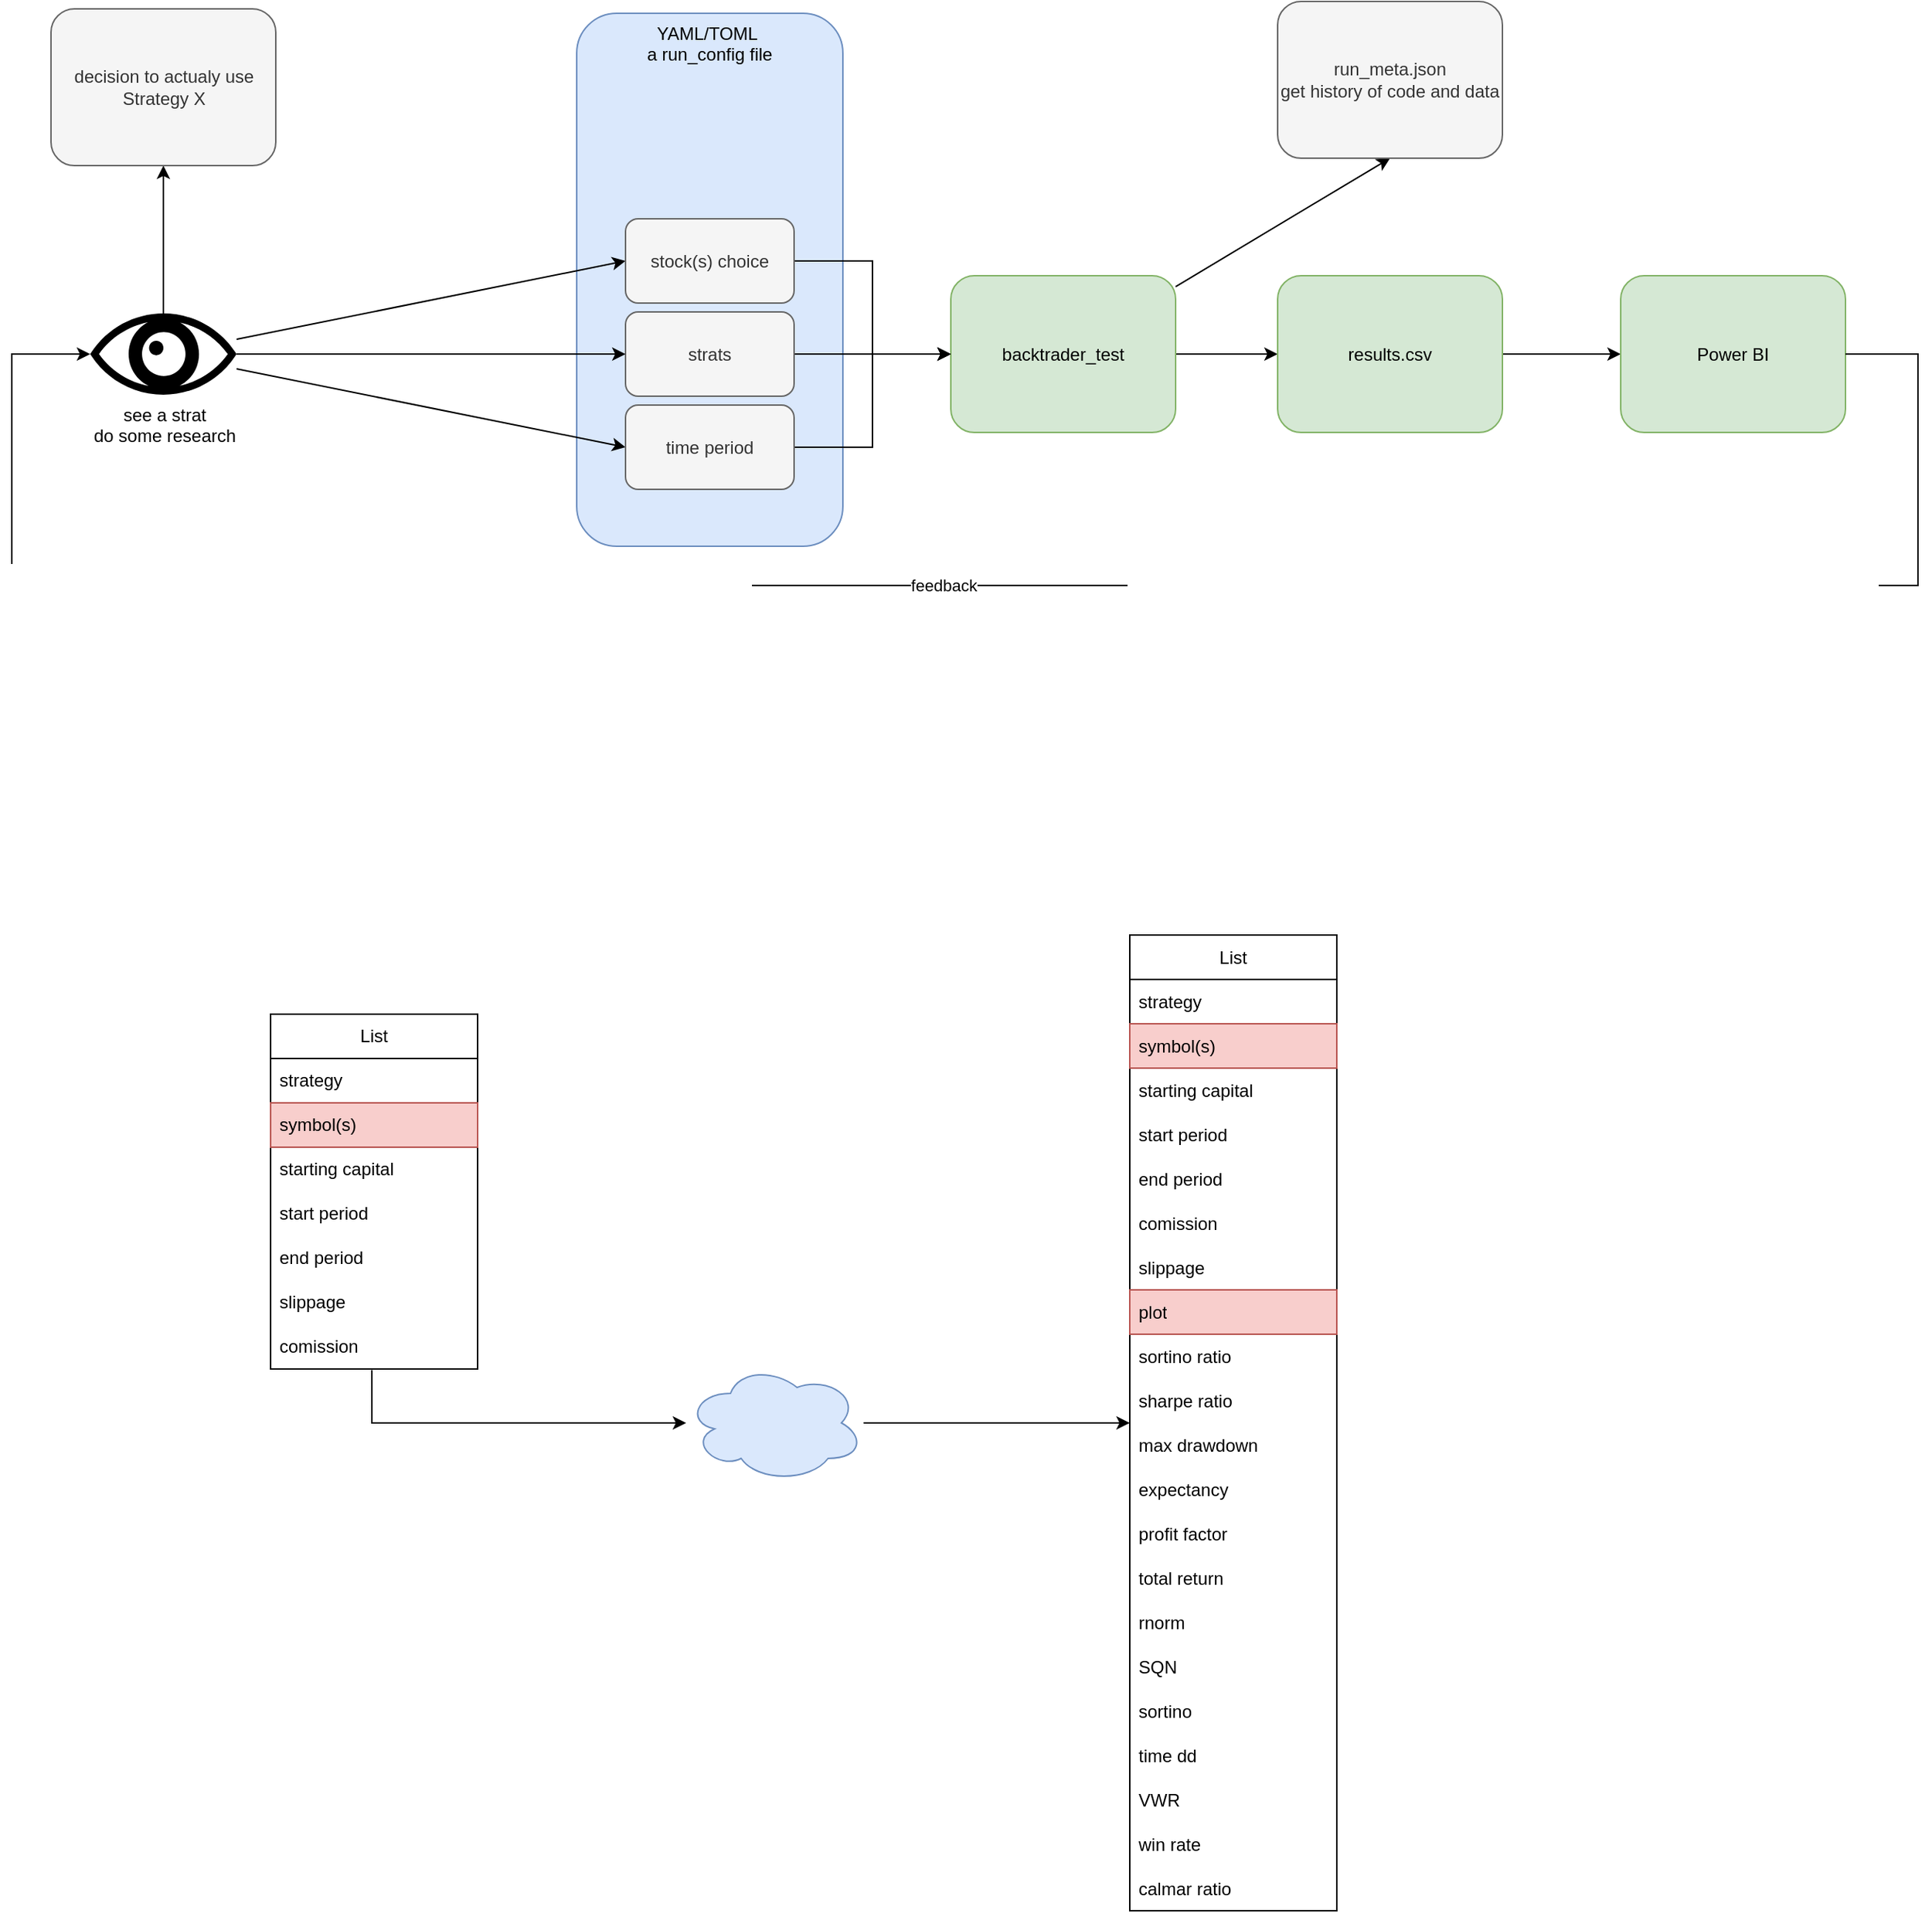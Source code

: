 <mxfile pages="4">
    <diagram name="Page-1" id="PpLuvKgXR1cycfUdP8N_">
        <mxGraphModel dx="1448" dy="469" grid="0" gridSize="10" guides="1" tooltips="1" connect="1" arrows="1" fold="1" page="0" pageScale="1" pageWidth="850" pageHeight="1100" math="0" shadow="0">
            <root>
                <mxCell id="0"/>
                <mxCell id="1" parent="0"/>
                <mxCell id="OttVHMf_RPyd4eU70FB--28" value="YAML/TOML&amp;nbsp;&lt;div&gt;a run_config file&lt;/div&gt;" style="rounded=1;whiteSpace=wrap;html=1;fillColor=#dae8fc;strokeColor=#6c8ebf;verticalAlign=top;" parent="1" vertex="1">
                    <mxGeometry x="161" y="22" width="180" height="360.5" as="geometry"/>
                </mxCell>
                <mxCell id="OttVHMf_RPyd4eU70FB--8" value="" style="edgeStyle=orthogonalEdgeStyle;rounded=0;orthogonalLoop=1;jettySize=auto;html=1;" parent="1" source="OttVHMf_RPyd4eU70FB--1" target="OttVHMf_RPyd4eU70FB--7" edge="1">
                    <mxGeometry relative="1" as="geometry"/>
                </mxCell>
                <mxCell id="OttVHMf_RPyd4eU70FB--1" value="backtrader_test" style="rounded=1;whiteSpace=wrap;html=1;fillColor=#d5e8d4;strokeColor=#82b366;" parent="1" vertex="1">
                    <mxGeometry x="414" y="199.5" width="152" height="106" as="geometry"/>
                </mxCell>
                <mxCell id="OttVHMf_RPyd4eU70FB--6" style="edgeStyle=orthogonalEdgeStyle;rounded=0;orthogonalLoop=1;jettySize=auto;html=1;" parent="1" source="OttVHMf_RPyd4eU70FB--3" target="OttVHMf_RPyd4eU70FB--1" edge="1">
                    <mxGeometry relative="1" as="geometry"/>
                </mxCell>
                <mxCell id="OttVHMf_RPyd4eU70FB--3" value="strats" style="rounded=1;whiteSpace=wrap;html=1;fillColor=#f5f5f5;fontColor=#333333;strokeColor=#666666;" parent="1" vertex="1">
                    <mxGeometry x="194" y="224" width="114" height="57" as="geometry"/>
                </mxCell>
                <mxCell id="OttVHMf_RPyd4eU70FB--5" style="rounded=0;orthogonalLoop=1;jettySize=auto;html=1;" parent="1" source="OttVHMf_RPyd4eU70FB--4" target="OttVHMf_RPyd4eU70FB--3" edge="1">
                    <mxGeometry relative="1" as="geometry"/>
                </mxCell>
                <mxCell id="OttVHMf_RPyd4eU70FB--19" style="rounded=0;orthogonalLoop=1;jettySize=auto;html=1;entryX=0;entryY=0.5;entryDx=0;entryDy=0;" parent="1" source="OttVHMf_RPyd4eU70FB--4" target="OttVHMf_RPyd4eU70FB--13" edge="1">
                    <mxGeometry relative="1" as="geometry"/>
                </mxCell>
                <mxCell id="OttVHMf_RPyd4eU70FB--20" style="rounded=0;orthogonalLoop=1;jettySize=auto;html=1;entryX=0;entryY=0.5;entryDx=0;entryDy=0;" parent="1" source="OttVHMf_RPyd4eU70FB--4" target="OttVHMf_RPyd4eU70FB--15" edge="1">
                    <mxGeometry relative="1" as="geometry"/>
                </mxCell>
                <mxCell id="OttVHMf_RPyd4eU70FB--23" style="edgeStyle=orthogonalEdgeStyle;rounded=0;orthogonalLoop=1;jettySize=auto;html=1;" parent="1" source="OttVHMf_RPyd4eU70FB--4" target="OttVHMf_RPyd4eU70FB--24" edge="1">
                    <mxGeometry relative="1" as="geometry">
                        <mxPoint x="-138" y="70" as="targetPoint"/>
                    </mxGeometry>
                </mxCell>
                <mxCell id="OttVHMf_RPyd4eU70FB--4" value="see a strat&lt;div&gt;do some research&lt;/div&gt;" style="shape=mxgraph.signs.healthcare.eye;html=1;pointerEvents=1;fillColor=#000000;strokeColor=none;verticalLabelPosition=bottom;verticalAlign=top;align=center;" parent="1" vertex="1">
                    <mxGeometry x="-168" y="225" width="99" height="55" as="geometry"/>
                </mxCell>
                <mxCell id="OttVHMf_RPyd4eU70FB--12" value="" style="edgeStyle=orthogonalEdgeStyle;rounded=0;orthogonalLoop=1;jettySize=auto;html=1;" parent="1" source="OttVHMf_RPyd4eU70FB--7" target="OttVHMf_RPyd4eU70FB--11" edge="1">
                    <mxGeometry relative="1" as="geometry"/>
                </mxCell>
                <mxCell id="OttVHMf_RPyd4eU70FB--7" value="results.csv" style="rounded=1;whiteSpace=wrap;html=1;fillColor=#d5e8d4;strokeColor=#82b366;" parent="1" vertex="1">
                    <mxGeometry x="635" y="199.5" width="152" height="106" as="geometry"/>
                </mxCell>
                <mxCell id="OttVHMf_RPyd4eU70FB--27" value="" style="rounded=0;orthogonalLoop=1;jettySize=auto;html=1;entryX=0.5;entryY=1;entryDx=0;entryDy=0;" parent="1" source="OttVHMf_RPyd4eU70FB--1" target="OttVHMf_RPyd4eU70FB--26" edge="1">
                    <mxGeometry relative="1" as="geometry"/>
                </mxCell>
                <mxCell id="OttVHMf_RPyd4eU70FB--11" value="Power BI" style="rounded=1;whiteSpace=wrap;html=1;fillColor=#d5e8d4;strokeColor=#82b366;" parent="1" vertex="1">
                    <mxGeometry x="867" y="199.5" width="152" height="106" as="geometry"/>
                </mxCell>
                <mxCell id="OttVHMf_RPyd4eU70FB--14" style="edgeStyle=orthogonalEdgeStyle;rounded=0;orthogonalLoop=1;jettySize=auto;html=1;" parent="1" source="OttVHMf_RPyd4eU70FB--13" target="OttVHMf_RPyd4eU70FB--1" edge="1">
                    <mxGeometry relative="1" as="geometry"/>
                </mxCell>
                <mxCell id="OttVHMf_RPyd4eU70FB--13" value="stock(s) choice" style="rounded=1;whiteSpace=wrap;html=1;fillColor=#f5f5f5;fontColor=#333333;strokeColor=#666666;" parent="1" vertex="1">
                    <mxGeometry x="194" y="161" width="114" height="57" as="geometry"/>
                </mxCell>
                <mxCell id="OttVHMf_RPyd4eU70FB--16" style="edgeStyle=orthogonalEdgeStyle;rounded=0;orthogonalLoop=1;jettySize=auto;html=1;" parent="1" source="OttVHMf_RPyd4eU70FB--15" target="OttVHMf_RPyd4eU70FB--1" edge="1">
                    <mxGeometry relative="1" as="geometry"/>
                </mxCell>
                <mxCell id="OttVHMf_RPyd4eU70FB--15" value="time period" style="rounded=1;whiteSpace=wrap;html=1;fillColor=#f5f5f5;fontColor=#333333;strokeColor=#666666;" parent="1" vertex="1">
                    <mxGeometry x="194" y="287" width="114" height="57" as="geometry"/>
                </mxCell>
                <mxCell id="OttVHMf_RPyd4eU70FB--21" style="edgeStyle=orthogonalEdgeStyle;rounded=0;orthogonalLoop=1;jettySize=auto;html=1;entryX=0;entryY=0.5;entryDx=0;entryDy=0;entryPerimeter=0;" parent="1" source="OttVHMf_RPyd4eU70FB--11" target="OttVHMf_RPyd4eU70FB--4" edge="1">
                    <mxGeometry relative="1" as="geometry">
                        <Array as="points">
                            <mxPoint x="1068" y="252"/>
                            <mxPoint x="1068" y="409"/>
                            <mxPoint x="-221" y="409"/>
                            <mxPoint x="-221" y="252"/>
                        </Array>
                    </mxGeometry>
                </mxCell>
                <mxCell id="OttVHMf_RPyd4eU70FB--22" value="feedback" style="edgeLabel;html=1;align=center;verticalAlign=middle;resizable=0;points=[];" parent="OttVHMf_RPyd4eU70FB--21" vertex="1" connectable="0">
                    <mxGeometry x="0.015" relative="1" as="geometry">
                        <mxPoint as="offset"/>
                    </mxGeometry>
                </mxCell>
                <mxCell id="OttVHMf_RPyd4eU70FB--24" value="decision to actualy use Strategy X" style="rounded=1;whiteSpace=wrap;html=1;fillColor=#f5f5f5;fontColor=#333333;strokeColor=#666666;" parent="1" vertex="1">
                    <mxGeometry x="-194.5" y="19" width="152" height="106" as="geometry"/>
                </mxCell>
                <mxCell id="OttVHMf_RPyd4eU70FB--26" value="run_meta.json&lt;div&gt;get history of code and data&lt;/div&gt;" style="rounded=1;whiteSpace=wrap;html=1;fillColor=#f5f5f5;fontColor=#333333;strokeColor=#666666;" parent="1" vertex="1">
                    <mxGeometry x="635" y="14" width="152" height="106" as="geometry"/>
                </mxCell>
                <mxCell id="MP7NyrBWsppJ3BY2-yc_-33" style="edgeStyle=orthogonalEdgeStyle;rounded=0;orthogonalLoop=1;jettySize=auto;html=1;" parent="1" source="MP7NyrBWsppJ3BY2-yc_-41" target="MP7NyrBWsppJ3BY2-yc_-8" edge="1">
                    <mxGeometry relative="1" as="geometry">
                        <mxPoint x="429" y="976" as="sourcePoint"/>
                    </mxGeometry>
                </mxCell>
                <mxCell id="MP7NyrBWsppJ3BY2-yc_-32" style="edgeStyle=orthogonalEdgeStyle;rounded=0;orthogonalLoop=1;jettySize=auto;html=1;exitX=0.489;exitY=1.027;exitDx=0;exitDy=0;exitPerimeter=0;" parent="1" source="MP7NyrBWsppJ3BY2-yc_-15" target="MP7NyrBWsppJ3BY2-yc_-41" edge="1">
                    <mxGeometry relative="1" as="geometry">
                        <mxPoint x="124" y="975.524" as="targetPoint"/>
                    </mxGeometry>
                </mxCell>
                <mxCell id="MP7NyrBWsppJ3BY2-yc_-4" value="List" style="swimlane;fontStyle=0;childLayout=stackLayout;horizontal=1;startSize=30;horizontalStack=0;resizeParent=1;resizeParentMax=0;resizeLast=0;collapsible=1;marginBottom=0;whiteSpace=wrap;html=1;" parent="1" vertex="1">
                    <mxGeometry x="-46" y="699" width="140" height="240" as="geometry">
                        <mxRectangle x="-46" y="699" width="54" height="30" as="alternateBounds"/>
                    </mxGeometry>
                </mxCell>
                <mxCell id="MP7NyrBWsppJ3BY2-yc_-5" value="strategy" style="text;strokeColor=none;fillColor=none;align=left;verticalAlign=middle;spacingLeft=4;spacingRight=4;overflow=hidden;points=[[0,0.5],[1,0.5]];portConstraint=eastwest;rotatable=0;whiteSpace=wrap;html=1;" parent="MP7NyrBWsppJ3BY2-yc_-4" vertex="1">
                    <mxGeometry y="30" width="140" height="30" as="geometry"/>
                </mxCell>
                <mxCell id="58ptV76HH5DCuxlVRL2f-1" value="symbol(s)" style="text;strokeColor=#b85450;fillColor=#f8cecc;align=left;verticalAlign=middle;spacingLeft=4;spacingRight=4;overflow=hidden;points=[[0,0.5],[1,0.5]];portConstraint=eastwest;rotatable=0;whiteSpace=wrap;html=1;" parent="MP7NyrBWsppJ3BY2-yc_-4" vertex="1">
                    <mxGeometry y="60" width="140" height="30" as="geometry"/>
                </mxCell>
                <mxCell id="MP7NyrBWsppJ3BY2-yc_-13" value="starting capital" style="text;strokeColor=none;fillColor=none;align=left;verticalAlign=middle;spacingLeft=4;spacingRight=4;overflow=hidden;points=[[0,0.5],[1,0.5]];portConstraint=eastwest;rotatable=0;whiteSpace=wrap;html=1;" parent="MP7NyrBWsppJ3BY2-yc_-4" vertex="1">
                    <mxGeometry y="90" width="140" height="30" as="geometry"/>
                </mxCell>
                <mxCell id="MP7NyrBWsppJ3BY2-yc_-7" value="start period" style="text;strokeColor=none;fillColor=none;align=left;verticalAlign=middle;spacingLeft=4;spacingRight=4;overflow=hidden;points=[[0,0.5],[1,0.5]];portConstraint=eastwest;rotatable=0;whiteSpace=wrap;html=1;" parent="MP7NyrBWsppJ3BY2-yc_-4" vertex="1">
                    <mxGeometry y="120" width="140" height="30" as="geometry"/>
                </mxCell>
                <mxCell id="MP7NyrBWsppJ3BY2-yc_-12" value="end period" style="text;strokeColor=none;fillColor=none;align=left;verticalAlign=middle;spacingLeft=4;spacingRight=4;overflow=hidden;points=[[0,0.5],[1,0.5]];portConstraint=eastwest;rotatable=0;whiteSpace=wrap;html=1;" parent="MP7NyrBWsppJ3BY2-yc_-4" vertex="1">
                    <mxGeometry y="150" width="140" height="30" as="geometry"/>
                </mxCell>
                <mxCell id="MP7NyrBWsppJ3BY2-yc_-16" value="slippage" style="text;strokeColor=none;fillColor=none;align=left;verticalAlign=middle;spacingLeft=4;spacingRight=4;overflow=hidden;points=[[0,0.5],[1,0.5]];portConstraint=eastwest;rotatable=0;whiteSpace=wrap;html=1;" parent="MP7NyrBWsppJ3BY2-yc_-4" vertex="1">
                    <mxGeometry y="180" width="140" height="30" as="geometry"/>
                </mxCell>
                <mxCell id="MP7NyrBWsppJ3BY2-yc_-15" value="comission" style="text;strokeColor=none;fillColor=none;align=left;verticalAlign=middle;spacingLeft=4;spacingRight=4;overflow=hidden;points=[[0,0.5],[1,0.5]];portConstraint=eastwest;rotatable=0;whiteSpace=wrap;html=1;" parent="MP7NyrBWsppJ3BY2-yc_-4" vertex="1">
                    <mxGeometry y="210" width="140" height="30" as="geometry"/>
                </mxCell>
                <mxCell id="MP7NyrBWsppJ3BY2-yc_-8" value="List" style="swimlane;fontStyle=0;childLayout=stackLayout;horizontal=1;startSize=30;horizontalStack=0;resizeParent=1;resizeParentMax=0;resizeLast=0;collapsible=1;marginBottom=0;whiteSpace=wrap;html=1;" parent="1" vertex="1">
                    <mxGeometry x="535" y="645.5" width="140" height="660" as="geometry">
                        <mxRectangle x="535" y="645.5" width="54" height="30" as="alternateBounds"/>
                    </mxGeometry>
                </mxCell>
                <mxCell id="MP7NyrBWsppJ3BY2-yc_-34" value="strategy" style="text;strokeColor=none;fillColor=none;align=left;verticalAlign=middle;spacingLeft=4;spacingRight=4;overflow=hidden;points=[[0,0.5],[1,0.5]];portConstraint=eastwest;rotatable=0;whiteSpace=wrap;html=1;" parent="MP7NyrBWsppJ3BY2-yc_-8" vertex="1">
                    <mxGeometry y="30" width="140" height="30" as="geometry"/>
                </mxCell>
                <mxCell id="MP7NyrBWsppJ3BY2-yc_-35" value="symbol(s)" style="text;strokeColor=#b85450;fillColor=#f8cecc;align=left;verticalAlign=middle;spacingLeft=4;spacingRight=4;overflow=hidden;points=[[0,0.5],[1,0.5]];portConstraint=eastwest;rotatable=0;whiteSpace=wrap;html=1;" parent="MP7NyrBWsppJ3BY2-yc_-8" vertex="1">
                    <mxGeometry y="60" width="140" height="30" as="geometry"/>
                </mxCell>
                <mxCell id="MP7NyrBWsppJ3BY2-yc_-36" value="starting capital" style="text;strokeColor=none;fillColor=none;align=left;verticalAlign=middle;spacingLeft=4;spacingRight=4;overflow=hidden;points=[[0,0.5],[1,0.5]];portConstraint=eastwest;rotatable=0;whiteSpace=wrap;html=1;" parent="MP7NyrBWsppJ3BY2-yc_-8" vertex="1">
                    <mxGeometry y="90" width="140" height="30" as="geometry"/>
                </mxCell>
                <mxCell id="MP7NyrBWsppJ3BY2-yc_-37" value="start period" style="text;strokeColor=none;fillColor=none;align=left;verticalAlign=middle;spacingLeft=4;spacingRight=4;overflow=hidden;points=[[0,0.5],[1,0.5]];portConstraint=eastwest;rotatable=0;whiteSpace=wrap;html=1;" parent="MP7NyrBWsppJ3BY2-yc_-8" vertex="1">
                    <mxGeometry y="120" width="140" height="30" as="geometry"/>
                </mxCell>
                <mxCell id="MP7NyrBWsppJ3BY2-yc_-38" value="end period" style="text;strokeColor=none;fillColor=none;align=left;verticalAlign=middle;spacingLeft=4;spacingRight=4;overflow=hidden;points=[[0,0.5],[1,0.5]];portConstraint=eastwest;rotatable=0;whiteSpace=wrap;html=1;" parent="MP7NyrBWsppJ3BY2-yc_-8" vertex="1">
                    <mxGeometry y="150" width="140" height="30" as="geometry"/>
                </mxCell>
                <mxCell id="MP7NyrBWsppJ3BY2-yc_-40" value="comission" style="text;strokeColor=none;fillColor=none;align=left;verticalAlign=middle;spacingLeft=4;spacingRight=4;overflow=hidden;points=[[0,0.5],[1,0.5]];portConstraint=eastwest;rotatable=0;whiteSpace=wrap;html=1;" parent="MP7NyrBWsppJ3BY2-yc_-8" vertex="1">
                    <mxGeometry y="180" width="140" height="30" as="geometry"/>
                </mxCell>
                <mxCell id="MP7NyrBWsppJ3BY2-yc_-39" value="slippage" style="text;strokeColor=none;fillColor=none;align=left;verticalAlign=middle;spacingLeft=4;spacingRight=4;overflow=hidden;points=[[0,0.5],[1,0.5]];portConstraint=eastwest;rotatable=0;whiteSpace=wrap;html=1;" parent="MP7NyrBWsppJ3BY2-yc_-8" vertex="1">
                    <mxGeometry y="210" width="140" height="30" as="geometry"/>
                </mxCell>
                <mxCell id="MP7NyrBWsppJ3BY2-yc_-9" value="plot" style="text;strokeColor=#b85450;fillColor=#f8cecc;align=left;verticalAlign=middle;spacingLeft=4;spacingRight=4;overflow=hidden;points=[[0,0.5],[1,0.5]];portConstraint=eastwest;rotatable=0;whiteSpace=wrap;html=1;" parent="MP7NyrBWsppJ3BY2-yc_-8" vertex="1">
                    <mxGeometry y="240" width="140" height="30" as="geometry"/>
                </mxCell>
                <mxCell id="MP7NyrBWsppJ3BY2-yc_-20" value="sortino ratio" style="text;strokeColor=none;fillColor=none;align=left;verticalAlign=middle;spacingLeft=4;spacingRight=4;overflow=hidden;points=[[0,0.5],[1,0.5]];portConstraint=eastwest;rotatable=0;whiteSpace=wrap;html=1;" parent="MP7NyrBWsppJ3BY2-yc_-8" vertex="1">
                    <mxGeometry y="270" width="140" height="30" as="geometry"/>
                </mxCell>
                <mxCell id="MP7NyrBWsppJ3BY2-yc_-19" value="sharpe ratio" style="text;strokeColor=none;fillColor=none;align=left;verticalAlign=middle;spacingLeft=4;spacingRight=4;overflow=hidden;points=[[0,0.5],[1,0.5]];portConstraint=eastwest;rotatable=0;whiteSpace=wrap;html=1;" parent="MP7NyrBWsppJ3BY2-yc_-8" vertex="1">
                    <mxGeometry y="300" width="140" height="30" as="geometry"/>
                </mxCell>
                <mxCell id="MP7NyrBWsppJ3BY2-yc_-22" value="max drawdown" style="text;strokeColor=none;fillColor=none;align=left;verticalAlign=middle;spacingLeft=4;spacingRight=4;overflow=hidden;points=[[0,0.5],[1,0.5]];portConstraint=eastwest;rotatable=0;whiteSpace=wrap;html=1;" parent="MP7NyrBWsppJ3BY2-yc_-8" vertex="1">
                    <mxGeometry y="330" width="140" height="30" as="geometry"/>
                </mxCell>
                <mxCell id="MP7NyrBWsppJ3BY2-yc_-29" value="expectancy" style="text;strokeColor=none;fillColor=none;align=left;verticalAlign=middle;spacingLeft=4;spacingRight=4;overflow=hidden;points=[[0,0.5],[1,0.5]];portConstraint=eastwest;rotatable=0;whiteSpace=wrap;html=1;" parent="MP7NyrBWsppJ3BY2-yc_-8" vertex="1">
                    <mxGeometry y="360" width="140" height="30" as="geometry"/>
                </mxCell>
                <mxCell id="MP7NyrBWsppJ3BY2-yc_-21" value="profit factor" style="text;strokeColor=none;fillColor=none;align=left;verticalAlign=middle;spacingLeft=4;spacingRight=4;overflow=hidden;points=[[0,0.5],[1,0.5]];portConstraint=eastwest;rotatable=0;whiteSpace=wrap;html=1;" parent="MP7NyrBWsppJ3BY2-yc_-8" vertex="1">
                    <mxGeometry y="390" width="140" height="30" as="geometry"/>
                </mxCell>
                <mxCell id="MP7NyrBWsppJ3BY2-yc_-25" value="total return" style="text;strokeColor=none;fillColor=none;align=left;verticalAlign=middle;spacingLeft=4;spacingRight=4;overflow=hidden;points=[[0,0.5],[1,0.5]];portConstraint=eastwest;rotatable=0;whiteSpace=wrap;html=1;" parent="MP7NyrBWsppJ3BY2-yc_-8" vertex="1">
                    <mxGeometry y="420" width="140" height="30" as="geometry"/>
                </mxCell>
                <mxCell id="MP7NyrBWsppJ3BY2-yc_-28" value="rnorm" style="text;strokeColor=none;fillColor=none;align=left;verticalAlign=middle;spacingLeft=4;spacingRight=4;overflow=hidden;points=[[0,0.5],[1,0.5]];portConstraint=eastwest;rotatable=0;whiteSpace=wrap;html=1;" parent="MP7NyrBWsppJ3BY2-yc_-8" vertex="1">
                    <mxGeometry y="450" width="140" height="30" as="geometry"/>
                </mxCell>
                <mxCell id="MP7NyrBWsppJ3BY2-yc_-27" value="SQN" style="text;strokeColor=none;fillColor=none;align=left;verticalAlign=middle;spacingLeft=4;spacingRight=4;overflow=hidden;points=[[0,0.5],[1,0.5]];portConstraint=eastwest;rotatable=0;whiteSpace=wrap;html=1;" parent="MP7NyrBWsppJ3BY2-yc_-8" vertex="1">
                    <mxGeometry y="480" width="140" height="30" as="geometry"/>
                </mxCell>
                <mxCell id="MP7NyrBWsppJ3BY2-yc_-24" value="sortino" style="text;strokeColor=none;fillColor=none;align=left;verticalAlign=middle;spacingLeft=4;spacingRight=4;overflow=hidden;points=[[0,0.5],[1,0.5]];portConstraint=eastwest;rotatable=0;whiteSpace=wrap;html=1;" parent="MP7NyrBWsppJ3BY2-yc_-8" vertex="1">
                    <mxGeometry y="510" width="140" height="30" as="geometry"/>
                </mxCell>
                <mxCell id="MP7NyrBWsppJ3BY2-yc_-30" value="time dd" style="text;strokeColor=none;fillColor=none;align=left;verticalAlign=middle;spacingLeft=4;spacingRight=4;overflow=hidden;points=[[0,0.5],[1,0.5]];portConstraint=eastwest;rotatable=0;whiteSpace=wrap;html=1;" parent="MP7NyrBWsppJ3BY2-yc_-8" vertex="1">
                    <mxGeometry y="540" width="140" height="30" as="geometry"/>
                </mxCell>
                <mxCell id="MP7NyrBWsppJ3BY2-yc_-26" value="VWR" style="text;strokeColor=none;fillColor=none;align=left;verticalAlign=middle;spacingLeft=4;spacingRight=4;overflow=hidden;points=[[0,0.5],[1,0.5]];portConstraint=eastwest;rotatable=0;whiteSpace=wrap;html=1;" parent="MP7NyrBWsppJ3BY2-yc_-8" vertex="1">
                    <mxGeometry y="570" width="140" height="30" as="geometry"/>
                </mxCell>
                <mxCell id="MP7NyrBWsppJ3BY2-yc_-23" value="win rate" style="text;strokeColor=none;fillColor=none;align=left;verticalAlign=middle;spacingLeft=4;spacingRight=4;overflow=hidden;points=[[0,0.5],[1,0.5]];portConstraint=eastwest;rotatable=0;whiteSpace=wrap;html=1;" parent="MP7NyrBWsppJ3BY2-yc_-8" vertex="1">
                    <mxGeometry y="600" width="140" height="30" as="geometry"/>
                </mxCell>
                <mxCell id="MP7NyrBWsppJ3BY2-yc_-18" value="calmar ratio" style="text;strokeColor=none;fillColor=none;align=left;verticalAlign=middle;spacingLeft=4;spacingRight=4;overflow=hidden;points=[[0,0.5],[1,0.5]];portConstraint=eastwest;rotatable=0;whiteSpace=wrap;html=1;" parent="MP7NyrBWsppJ3BY2-yc_-8" vertex="1">
                    <mxGeometry y="630" width="140" height="30" as="geometry"/>
                </mxCell>
                <mxCell id="MP7NyrBWsppJ3BY2-yc_-41" value="" style="ellipse;shape=cloud;whiteSpace=wrap;html=1;fillColor=#dae8fc;strokeColor=#6c8ebf;" parent="1" vertex="1">
                    <mxGeometry x="235" y="935.5" width="120" height="80" as="geometry"/>
                </mxCell>
            </root>
        </mxGraphModel>
    </diagram>
    <diagram id="wu6eLkEy-QLBU9SzQ8Wd" name="Page-2">
        <mxGraphModel dx="1383" dy="983" grid="0" gridSize="10" guides="1" tooltips="1" connect="1" arrows="1" fold="1" page="0" pageScale="1" pageWidth="850" pageHeight="1100" math="0" shadow="0">
            <root>
                <mxCell id="0"/>
                <mxCell id="1" parent="0"/>
                <mxCell id="2_683GzcOg6-tzV2Ec2P-1" value="todo" style="swimlane;fontStyle=0;childLayout=stackLayout;horizontal=1;startSize=30;horizontalStack=0;resizeParent=1;resizeParentMax=0;resizeLast=0;collapsible=1;marginBottom=0;whiteSpace=wrap;html=1;fillColor=#dae8fc;strokeColor=#6c8ebf;" parent="1" vertex="1">
                    <mxGeometry x="-136" y="-201" width="300" height="120" as="geometry"/>
                </mxCell>
                <mxCell id="uV68EcK6joVEOVaFNvzS-14" value="BTC seulement 200 valeures extraite d&#39;alpha" style="text;strokeColor=#d79b00;fillColor=#ffe6cc;align=left;verticalAlign=middle;spacingLeft=4;spacingRight=4;overflow=hidden;points=[[0,0.5],[1,0.5]];portConstraint=eastwest;rotatable=0;whiteSpace=wrap;html=1;strokeWidth=1;opacity=50;" parent="2_683GzcOg6-tzV2Ec2P-1" vertex="1">
                    <mxGeometry y="30" width="300" height="30" as="geometry"/>
                </mxCell>
                <mxCell id="-RUpofSE1hd5LHela24s-1" value="l&#39;import utilisant stooq prend pas en compte le fichier de config yaml" style="text;strokeColor=#d79b00;fillColor=#ffe6cc;align=left;verticalAlign=middle;spacingLeft=4;spacingRight=4;overflow=hidden;points=[[0,0.5],[1,0.5]];portConstraint=eastwest;rotatable=0;whiteSpace=wrap;html=1;strokeWidth=1;opacity=50;" parent="2_683GzcOg6-tzV2Ec2P-1" vertex="1">
                    <mxGeometry y="60" width="300" height="30" as="geometry"/>
                </mxCell>
                <mxCell id="uV68EcK6joVEOVaFNvzS-4" value="aucun compte rendu d&#39;éxécution + meilleur visu de return" style="text;align=left;verticalAlign=middle;spacingLeft=4;spacingRight=4;overflow=hidden;points=[[0,0.5],[1,0.5]];portConstraint=eastwest;rotatable=0;whiteSpace=wrap;html=1;strokeWidth=1;opacity=50;" parent="2_683GzcOg6-tzV2Ec2P-1" vertex="1">
                    <mxGeometry y="90" width="300" height="30" as="geometry"/>
                </mxCell>
                <mxCell id="2_683GzcOg6-tzV2Ec2P-5" value="done" style="swimlane;fontStyle=0;childLayout=stackLayout;horizontal=1;startSize=30;horizontalStack=0;resizeParent=1;resizeParentMax=0;resizeLast=0;collapsible=1;marginBottom=0;whiteSpace=wrap;html=1;fillColor=#d5e8d4;strokeColor=#82b366;" parent="1" vertex="1">
                    <mxGeometry x="164" y="-201" width="300" height="264" as="geometry"/>
                </mxCell>
                <mxCell id="2_683GzcOg6-tzV2Ec2P-3" value="results.csv" style="text;strokeColor=#7D7D7D;fillColor=none;align=left;verticalAlign=middle;spacingLeft=4;spacingRight=4;overflow=hidden;points=[[0,0.5],[1,0.5]];portConstraint=eastwest;rotatable=0;whiteSpace=wrap;html=1;strokeWidth=1;opacity=50;" parent="2_683GzcOg6-tzV2Ec2P-5" vertex="1">
                    <mxGeometry y="30" width="300" height="30" as="geometry"/>
                </mxCell>
                <mxCell id="uV68EcK6joVEOVaFNvzS-5" value="mettre en place une étude de la P-value des indicateurs à l&#39;aide de permutation backtesting" style="text;strokeColor=#d79b00;fillColor=#ffe6cc;align=left;verticalAlign=middle;spacingLeft=4;spacingRight=4;overflow=hidden;points=[[0,0.5],[1,0.5]];portConstraint=eastwest;rotatable=0;whiteSpace=wrap;html=1;strokeWidth=1;opacity=50;" parent="2_683GzcOg6-tzV2Ec2P-5" vertex="1">
                    <mxGeometry y="60" width="300" height="30" as="geometry"/>
                </mxCell>
                <mxCell id="2_683GzcOg6-tzV2Ec2P-2" value="single config file YAML/TOML" style="text;strokeColor=#7D7D7D;fillColor=none;align=left;verticalAlign=middle;spacingLeft=4;spacingRight=4;overflow=hidden;points=[[0,0.5],[1,0.5]];portConstraint=eastwest;rotatable=0;whiteSpace=wrap;html=1;strokeWidth=1;opacity=50;" parent="2_683GzcOg6-tzV2Ec2P-5" vertex="1">
                    <mxGeometry y="90" width="300" height="30" as="geometry"/>
                </mxCell>
                <mxCell id="uV68EcK6joVEOVaFNvzS-1" value="power bi erreur de filtre quand rien n&#39;est coché, prend la valeure minimum(kpi remplacé par gauge)" style="text;strokeColor=#b85450;fillColor=#f8cecc;align=left;verticalAlign=middle;spacingLeft=4;spacingRight=4;overflow=hidden;points=[[0,0.5],[1,0.5]];portConstraint=eastwest;rotatable=0;whiteSpace=wrap;html=1;strokeWidth=1;opacity=50;" parent="2_683GzcOg6-tzV2Ec2P-5" vertex="1">
                    <mxGeometry y="120" width="300" height="30" as="geometry"/>
                </mxCell>
                <mxCell id="uV68EcK6joVEOVaFNvzS-13" value="alpha et stooqdl ne sont pas solicité lors de l&#39;import des 500 tickers, ça force yfinance à importer&amp;nbsp; -&amp;gt; LAG colossal" style="text;strokeColor=#b85450;fillColor=#f8cecc;align=left;verticalAlign=middle;spacingLeft=4;spacingRight=4;overflow=hidden;points=[[0,0.5],[1,0.5]];portConstraint=eastwest;rotatable=0;whiteSpace=wrap;html=1;strokeWidth=1;opacity=50;" parent="2_683GzcOg6-tzV2Ec2P-5" vertex="1">
                    <mxGeometry y="150" width="300" height="54" as="geometry"/>
                </mxCell>
                <mxCell id="uV68EcK6joVEOVaFNvzS-2" value="div/0 quand on essaie de faire la liste des 500 tickers" style="text;strokeColor=#7D7D7D;fillColor=none;align=left;verticalAlign=middle;spacingLeft=4;spacingRight=4;overflow=hidden;points=[[0,0.5],[1,0.5]];portConstraint=eastwest;rotatable=0;whiteSpace=wrap;html=1;strokeWidth=1;opacity=50;" parent="2_683GzcOg6-tzV2Ec2P-5" vertex="1">
                    <mxGeometry y="204" width="300" height="30" as="geometry"/>
                </mxCell>
                <mxCell id="2_683GzcOg6-tzV2Ec2P-4" value="power BI visual" style="text;strokeColor=#7D7D7D;fillColor=none;align=left;verticalAlign=middle;spacingLeft=4;spacingRight=4;overflow=hidden;points=[[0,0.5],[1,0.5]];portConstraint=eastwest;rotatable=0;whiteSpace=wrap;html=1;strokeWidth=1;opacity=50;" parent="2_683GzcOg6-tzV2Ec2P-5" vertex="1">
                    <mxGeometry y="234" width="300" height="30" as="geometry"/>
                </mxCell>
                <mxCell id="CI9pJ-zGez9JW0cDsPLs-1" value="ignored" style="swimlane;fontStyle=0;childLayout=stackLayout;horizontal=1;startSize=30;horizontalStack=0;resizeParent=1;resizeParentMax=0;resizeLast=0;collapsible=1;marginBottom=0;whiteSpace=wrap;html=1;fillColor=#f8cecc;strokeColor=#b85450;" vertex="1" parent="1">
                    <mxGeometry x="464" y="-201" width="300" height="90" as="geometry"/>
                </mxCell>
                <mxCell id="eo-tqrcWiLPqT2ft7SG5-1" value="run_meta.json trace of code used and results of that code" style="text;strokeColor=#7D7D7D;fillColor=none;align=left;verticalAlign=middle;spacingLeft=4;spacingRight=4;overflow=hidden;points=[[0,0.5],[1,0.5]];portConstraint=eastwest;rotatable=0;whiteSpace=wrap;html=1;strokeWidth=1;opacity=50;" parent="CI9pJ-zGez9JW0cDsPLs-1" vertex="1">
                    <mxGeometry y="30" width="300" height="30" as="geometry"/>
                </mxCell>
                <mxCell id="uV68EcK6joVEOVaFNvzS-3" value="trop de tickers ignoré lors de la liste de 500" style="text;strokeColor=#d6b656;fillColor=#fff2cc;align=left;verticalAlign=middle;spacingLeft=4;spacingRight=4;overflow=hidden;points=[[0,0.5],[1,0.5]];portConstraint=eastwest;rotatable=0;whiteSpace=wrap;html=1;strokeWidth=1;opacity=50;" parent="CI9pJ-zGez9JW0cDsPLs-1" vertex="1">
                    <mxGeometry y="60" width="300" height="30" as="geometry"/>
                </mxCell>
            </root>
        </mxGraphModel>
    </diagram>
    <diagram id="z7ww-3QPRUB0mfgvtWjP" name="Page-3">
        <mxGraphModel dx="1141" dy="677" grid="1" gridSize="10" guides="1" tooltips="1" connect="1" arrows="1" fold="1" page="1" pageScale="1" pageWidth="850" pageHeight="1100" math="0" shadow="0">
            <root>
                <mxCell id="0"/>
                <mxCell id="1" parent="0"/>
                <mxCell id="Z85VfLSoGlAw_amBVROT-1" value="Stooq" style="rounded=1;whiteSpace=wrap;html=1;fillColor=#d5e8d4;strokeColor=#82b366;" parent="1" vertex="1">
                    <mxGeometry x="50" y="130" width="190" height="130" as="geometry"/>
                </mxCell>
                <mxCell id="Z85VfLSoGlAw_amBVROT-2" value="Polygon" style="rounded=1;whiteSpace=wrap;html=1;" parent="1" vertex="1">
                    <mxGeometry x="260" y="130" width="190" height="130" as="geometry"/>
                </mxCell>
                <mxCell id="Z85VfLSoGlAw_amBVROT-3" value="Alpha Vantage" style="rounded=1;whiteSpace=wrap;html=1;fillColor=#d5e8d4;strokeColor=#82b366;" parent="1" vertex="1">
                    <mxGeometry x="450" y="130" width="190" height="130" as="geometry"/>
                </mxCell>
                <mxCell id="JKdoJgSeVnA_RLSkaAY_-1" value="&lt;br&gt;&lt;table&gt;&lt;thead&gt;&lt;tr&gt;&lt;th&gt;#&lt;/th&gt;&lt;th&gt;Section&lt;/th&gt;&lt;th&gt;What it must contain&lt;/th&gt;&lt;th&gt;Why it matters&lt;/th&gt;&lt;/tr&gt;&lt;/thead&gt;&lt;tbody&gt;&lt;tr&gt;&lt;td&gt;&lt;strong&gt;0&lt;/strong&gt;&lt;/td&gt;&lt;td&gt;&lt;strong&gt;Front Matter&lt;/strong&gt;&lt;/td&gt;&lt;td&gt;• Title, author(s), version/date• Confidentiality &amp;amp; disclaimers&lt;/td&gt;&lt;td&gt;Sets context; traceability.&lt;/td&gt;&lt;/tr&gt;&lt;tr&gt;&lt;td&gt;&lt;strong&gt;1&lt;/strong&gt;&lt;/td&gt;&lt;td&gt;&lt;strong&gt;Executive Summary&lt;/strong&gt;&lt;/td&gt;&lt;td&gt;• One-paragraph strategy thesis• Headline performance (CAGR, Sharpe, Max-DD)• Single-sentence verdict (“Reject H₀ at 5 %; ready for paper-trade”)&lt;/td&gt;&lt;td&gt;Busy readers decide in 60 s whether to dive deeper.&lt;/td&gt;&lt;/tr&gt;&lt;tr&gt;&lt;td&gt;&lt;strong&gt;2&lt;/strong&gt;&lt;/td&gt;&lt;td&gt;&lt;strong&gt;Hypothesis &amp;amp; Objectives&lt;/strong&gt;&lt;/td&gt;&lt;td&gt;• Economic intuition / market anomaly• Null &amp;amp; alternative hypotheses• Target use-case (alpha, hedge, market-making)&lt;/td&gt;&lt;td&gt;Frames every subsequent metric and test.&lt;/td&gt;&lt;/tr&gt;&lt;tr&gt;&lt;td&gt;&lt;strong&gt;3&lt;/strong&gt;&lt;/td&gt;&lt;td&gt;&lt;strong&gt;Data &amp;amp; Sample&lt;/strong&gt;&lt;/td&gt;&lt;td&gt;• Source(s), asset universe, date range, bar frequency• Adjustments (splits, dividends), survivorship bias handling• Data-quality stats (% gaps, corrections)&lt;/td&gt;&lt;td&gt;Garbage-in-garbage-out guardrail.&lt;/td&gt;&lt;/tr&gt;&lt;tr&gt;&lt;td&gt;&lt;strong&gt;4&lt;/strong&gt;&lt;/td&gt;&lt;td&gt;&lt;strong&gt;Backtest Methodology&lt;/strong&gt;&lt;/td&gt;&lt;td&gt;• Engine &amp;amp; version (e.g., Backtrader 1.9.78)• Transaction-cost model (commissions, slippage, borrow fees)• Position sizing, leverage limits• In-sample / out-of-sample splits, walk-forward scheme&lt;/td&gt;&lt;td&gt;Ensures results are reproducible and not over-optimistic.&lt;/td&gt;&lt;/tr&gt;&lt;tr&gt;&lt;td&gt;&lt;strong&gt;5&lt;/strong&gt;&lt;/td&gt;&lt;td&gt;&lt;strong&gt;Strategy Specification&lt;/strong&gt;&lt;/td&gt;&lt;td&gt;• Pseudocode or flow diagram• Parameter values &amp;amp; ranges• Dependency list (indicators, risk filters)&lt;/td&gt;&lt;td&gt;Lets another quant implement it verbatim.&lt;/td&gt;&lt;/tr&gt;&lt;tr&gt;&lt;td&gt;&lt;strong&gt;6&lt;/strong&gt;&lt;/td&gt;&lt;td&gt;&lt;strong&gt;Indicator Deep-Dive&lt;/strong&gt;&lt;/td&gt;&lt;td&gt;For each indicator:• Formula, parameters• Role (signal, filter, scaler)• Interpretation of readings• Statistical validity (p-values)• Limitations&lt;/td&gt;&lt;td&gt;Shows the microscopic evidence behind each rule.&lt;/td&gt;&lt;/tr&gt;&lt;tr&gt;&lt;td&gt;&lt;strong&gt;7&lt;/strong&gt;&lt;/td&gt;&lt;td&gt;&lt;strong&gt;Performance Results&lt;/strong&gt;&lt;/td&gt;&lt;td&gt;• Equity curve(s) &amp;amp; table of KPIs: CAGR, vol, Sharpe, Sortino, Calmar, hit-rate, payoff ratio• Per-year, per-asset breakdowns• Heat maps or box-plots&lt;/td&gt;&lt;td&gt;Core deliverable: “Does it make money?”&lt;/td&gt;&lt;/tr&gt;&lt;tr&gt;&lt;td&gt;&lt;strong&gt;8&lt;/strong&gt;&lt;/td&gt;&lt;td&gt;&lt;strong&gt;Risk Analysis&lt;/strong&gt;&lt;/td&gt;&lt;td&gt;• Max &amp;amp; average drawdown, duration• Rolling Sharpe / volatility plots• Tail metrics (VaR, CVaR, worst 1-day/5-day loss)• Exposure/turnover stats&lt;/td&gt;&lt;td&gt;Quantifies pain and capital efficiency.&lt;/td&gt;&lt;/tr&gt;&lt;tr&gt;&lt;td&gt;&lt;strong&gt;9&lt;/strong&gt;&lt;/td&gt;&lt;td&gt;&lt;strong&gt;Statistical Significance&lt;/strong&gt;&lt;/td&gt;&lt;td&gt;• Test description (permutation, bootstrap, t-test, etc.)• p-values with multiple-testing adjustment• Economic vs. statistical significance commentary&lt;/td&gt;&lt;td&gt;Separates luck from skill.&lt;/td&gt;&lt;/tr&gt;&lt;tr&gt;&lt;td&gt;&lt;strong&gt;10&lt;/strong&gt;&lt;/td&gt;&lt;td&gt;&lt;strong&gt;Robustness &amp;amp; Sensitivity&lt;/strong&gt;&lt;/td&gt;&lt;td&gt;• Parameter sweeps / tornado charts• Walk-forward or expanding-window results• Stress tests: higher costs, delayed fills, data-source swap&lt;/td&gt;&lt;td&gt;Demonstrates stability outside the sweet spot.&lt;/td&gt;&lt;/tr&gt;&lt;tr&gt;&lt;td&gt;&lt;strong&gt;11&lt;/strong&gt;&lt;/td&gt;&lt;td&gt;&lt;strong&gt;Benchmark &amp;amp; Peer Comparison&lt;/strong&gt;&lt;/td&gt;&lt;td&gt;• Passive index, factor portfolio, or alternative strategy• Excess return &amp;amp; information ratio• Correlations&lt;/td&gt;&lt;td&gt;Shows incremental value.&lt;/td&gt;&lt;/tr&gt;&lt;tr&gt;&lt;td&gt;&lt;strong&gt;12&lt;/strong&gt;&lt;/td&gt;&lt;td&gt;&lt;strong&gt;Operational Considerations&lt;/strong&gt;&lt;/td&gt;&lt;td&gt;• Liquidity &amp;amp; market-impact estimate• Trade schedule (intraday timing, end-of-day)• Tech stack, data latency, fail-safes&lt;/td&gt;&lt;td&gt;Bridges research and live deployment.&lt;/td&gt;&lt;/tr&gt;&lt;tr&gt;&lt;td&gt;&lt;strong&gt;13&lt;/strong&gt;&lt;/td&gt;&lt;td&gt;&lt;strong&gt;Discussion &amp;amp; Conclusions&lt;/strong&gt;&lt;/td&gt;&lt;td&gt;• Key strengths &amp;amp; failure modes• Risk/return trade-off evaluation• Next-step roadmap (paper-trade, parameter retune, kill)&lt;/td&gt;&lt;td&gt;Synthesises evidence into a decision.&lt;/td&gt;&lt;/tr&gt;&lt;tr&gt;&lt;td&gt;&lt;strong&gt;14&lt;/strong&gt;&lt;/td&gt;&lt;td&gt;&lt;strong&gt;Appendices&lt;/strong&gt;&lt;/td&gt;&lt;td&gt;• Full code listings / git commit hash• Parameter tables, additional figs• Glossary of terms• Raw stats dumps (CSV)&lt;/td&gt;&lt;td&gt;Keeps main body lean while retaining full transparency.&lt;/td&gt;&lt;/tr&gt;&lt;/tbody&gt;&lt;/table&gt;" style="text;whiteSpace=wrap;html=1;verticalAlign=top;" vertex="1" parent="1">
                    <mxGeometry x="425" y="320" width="1125" height="550" as="geometry"/>
                </mxCell>
            </root>
        </mxGraphModel>
    </diagram>
    <diagram id="tqpqIosppI1DwAaFI1QR" name="architecture">
        <mxGraphModel dx="1426" dy="446" grid="0" gridSize="10" guides="1" tooltips="1" connect="1" arrows="1" fold="1" page="0" pageScale="1" pageWidth="850" pageHeight="1100" math="0" shadow="0">
            <root>
                <mxCell id="0"/>
                <mxCell id="1" parent="0"/>
                <mxCell id="8nP93zWZ0W2r0BhVzif6-100" style="edgeStyle=orthogonalEdgeStyle;rounded=0;orthogonalLoop=1;jettySize=auto;html=1;" edge="1" parent="1" source="8nP93zWZ0W2r0BhVzif6-92" target="8nP93zWZ0W2r0BhVzif6-62">
                    <mxGeometry relative="1" as="geometry"/>
                </mxCell>
                <mxCell id="8nP93zWZ0W2r0BhVzif6-92" value="datalake&lt;div&gt;HDFS&lt;/div&gt;&lt;div&gt;&lt;div&gt;Store raw historical data in compressed, queryable format.&lt;/div&gt;&lt;div&gt;&lt;br&gt;&lt;/div&gt;&lt;/div&gt;" style="rounded=1;whiteSpace=wrap;html=1;verticalAlign=top;" vertex="1" parent="1">
                    <mxGeometry x="1761" y="1149" width="498" height="244" as="geometry"/>
                </mxCell>
                <mxCell id="8nP93zWZ0W2r0BhVzif6-89" style="edgeStyle=orthogonalEdgeStyle;rounded=0;orthogonalLoop=1;jettySize=auto;html=1;" edge="1" parent="1" source="8nP93zWZ0W2r0BhVzif6-80" target="8nP93zWZ0W2r0BhVzif6-82">
                    <mxGeometry relative="1" as="geometry"/>
                </mxCell>
                <mxCell id="8nP93zWZ0W2r0BhVzif6-80" value="Experiment Tracker&amp;nbsp;&lt;div&gt;CSV Logs&lt;/div&gt;" style="rounded=1;whiteSpace=wrap;html=1;verticalAlign=top;" vertex="1" parent="1">
                    <mxGeometry x="1761" y="1419" width="498" height="244" as="geometry"/>
                </mxCell>
                <mxCell id="8nP93zWZ0W2r0BhVzif6-30" style="edgeStyle=orthogonalEdgeStyle;rounded=0;orthogonalLoop=1;jettySize=auto;html=1;" edge="1" parent="1" source="8nP93zWZ0W2r0BhVzif6-22" target="8nP93zWZ0W2r0BhVzif6-23">
                    <mxGeometry relative="1" as="geometry"/>
                </mxCell>
                <mxCell id="8nP93zWZ0W2r0BhVzif6-22" value="ingestion layer&lt;div&gt;KAFKA&lt;/div&gt;" style="rounded=1;whiteSpace=wrap;html=1;" vertex="1" parent="1">
                    <mxGeometry x="396" y="1064" width="647" height="50" as="geometry"/>
                </mxCell>
                <mxCell id="8nP93zWZ0W2r0BhVzif6-32" style="edgeStyle=orthogonalEdgeStyle;rounded=0;orthogonalLoop=1;jettySize=auto;html=1;" edge="1" parent="1" source="8nP93zWZ0W2r0BhVzif6-23" target="8nP93zWZ0W2r0BhVzif6-24">
                    <mxGeometry relative="1" as="geometry"/>
                </mxCell>
                <mxCell id="8nP93zWZ0W2r0BhVzif6-23" value="raw datalake&lt;div&gt;HDFS&lt;/div&gt;" style="rounded=1;whiteSpace=wrap;html=1;" vertex="1" parent="1">
                    <mxGeometry x="396" y="1132" width="647" height="50" as="geometry"/>
                </mxCell>
                <mxCell id="8nP93zWZ0W2r0BhVzif6-31" style="edgeStyle=orthogonalEdgeStyle;rounded=0;orthogonalLoop=1;jettySize=auto;html=1;" edge="1" parent="1" source="8nP93zWZ0W2r0BhVzif6-24" target="8nP93zWZ0W2r0BhVzif6-25">
                    <mxGeometry relative="1" as="geometry"/>
                </mxCell>
                <mxCell id="8nP93zWZ0W2r0BhVzif6-24" value="feature pipeline (factor generation)&lt;div&gt;SPARK&lt;/div&gt;" style="rounded=1;whiteSpace=wrap;html=1;" vertex="1" parent="1">
                    <mxGeometry x="396" y="1199" width="647" height="50" as="geometry"/>
                </mxCell>
                <mxCell id="8nP93zWZ0W2r0BhVzif6-33" style="edgeStyle=orthogonalEdgeStyle;rounded=0;orthogonalLoop=1;jettySize=auto;html=1;" edge="1" parent="1" source="8nP93zWZ0W2r0BhVzif6-25" target="8nP93zWZ0W2r0BhVzif6-26">
                    <mxGeometry relative="1" as="geometry"/>
                </mxCell>
                <mxCell id="8nP93zWZ0W2r0BhVzif6-25" value="&lt;div&gt;&amp;nbsp;Research Engine&amp;nbsp;&lt;span style=&quot;background-color: transparent; color: light-dark(rgb(0, 0, 0), rgb(255, 255, 255));&quot;&gt;(Backtester, Permutation&amp;nbsp;&lt;/span&gt;&lt;span style=&quot;background-color: transparent; color: light-dark(rgb(0, 0, 0), rgb(255, 255, 255));&quot;&gt;Test, Tuning)&amp;nbsp;&amp;nbsp;&lt;/span&gt;&lt;/div&gt;&lt;div&gt;&lt;span style=&quot;background-color: transparent; color: light-dark(rgb(0, 0, 0), rgb(255, 255, 255));&quot;&gt;C++ / Python ?&lt;/span&gt;&lt;/div&gt;" style="rounded=1;whiteSpace=wrap;html=1;" vertex="1" parent="1">
                    <mxGeometry x="396" y="1267" width="647" height="50" as="geometry"/>
                </mxCell>
                <mxCell id="8nP93zWZ0W2r0BhVzif6-34" style="edgeStyle=orthogonalEdgeStyle;rounded=0;orthogonalLoop=1;jettySize=auto;html=1;" edge="1" parent="1" source="8nP93zWZ0W2r0BhVzif6-26" target="8nP93zWZ0W2r0BhVzif6-27">
                    <mxGeometry relative="1" as="geometry"/>
                </mxCell>
                <mxCell id="8nP93zWZ0W2r0BhVzif6-26" value="Experiment Tracker&amp;nbsp;&lt;div&gt;CSV Logs&lt;/div&gt;" style="rounded=1;whiteSpace=wrap;html=1;" vertex="1" parent="1">
                    <mxGeometry x="396" y="1334" width="647" height="50" as="geometry"/>
                </mxCell>
                <mxCell id="8nP93zWZ0W2r0BhVzif6-27" value="Dashboard / UI&amp;nbsp;&lt;div&gt;grafana / elastic ?&lt;/div&gt;" style="rounded=1;whiteSpace=wrap;html=1;" vertex="1" parent="1">
                    <mxGeometry x="396" y="1402" width="647" height="50" as="geometry"/>
                </mxCell>
                <mxCell id="8nP93zWZ0W2r0BhVzif6-29" style="edgeStyle=orthogonalEdgeStyle;rounded=0;orthogonalLoop=1;jettySize=auto;html=1;" edge="1" parent="1">
                    <mxGeometry relative="1" as="geometry">
                        <mxPoint x="732" y="1018" as="sourcePoint"/>
                        <mxPoint x="732" y="1064" as="targetPoint"/>
                    </mxGeometry>
                </mxCell>
                <mxCell id="8nP93zWZ0W2r0BhVzif6-28" value="market data feed&lt;div&gt;API&lt;/div&gt;" style="rounded=1;whiteSpace=wrap;html=1;" vertex="1" parent="1">
                    <mxGeometry x="396" y="968" width="647" height="50" as="geometry"/>
                </mxCell>
                <mxCell id="8nP93zWZ0W2r0BhVzif6-60" style="edgeStyle=orthogonalEdgeStyle;rounded=0;orthogonalLoop=1;jettySize=auto;html=1;" edge="1" parent="1" source="8nP93zWZ0W2r0BhVzif6-35" target="8nP93zWZ0W2r0BhVzif6-44">
                    <mxGeometry relative="1" as="geometry"/>
                </mxCell>
                <mxCell id="8nP93zWZ0W2r0BhVzif6-35" value="market data feed&lt;div&gt;API&lt;/div&gt;&lt;div&gt;&lt;div&gt;Get price, volume, fundamentals, and alt-data from external providers.&lt;/div&gt;&lt;/div&gt;" style="rounded=1;whiteSpace=wrap;html=1;verticalAlign=top;" vertex="1" parent="1">
                    <mxGeometry x="1238" y="875" width="473" height="241" as="geometry"/>
                </mxCell>
                <mxCell id="8nP93zWZ0W2r0BhVzif6-36" value="sources :&lt;table&gt;&lt;tbody&gt;&lt;tr data-end=&quot;589&quot; data-start=&quot;500&quot;&gt;&lt;td data-end=&quot;589&quot; data-start=&quot;517&quot; data-col-size=&quot;md&quot;&gt;Polygon, Yahoo Finance, Binance, Interactive Brokers, Tiingo, Quandl&lt;/td&gt;&lt;/tr&gt;&lt;/tbody&gt;&lt;/table&gt;" style="rounded=0;whiteSpace=wrap;html=1;" vertex="1" parent="1">
                    <mxGeometry x="1254" y="930" width="220" height="50" as="geometry"/>
                </mxCell>
                <mxCell id="8nP93zWZ0W2r0BhVzif6-37" value="types :&amp;nbsp;&lt;div&gt;OHLCV, tick, order book, fundamentals, news&lt;/div&gt;" style="rounded=0;whiteSpace=wrap;html=1;" vertex="1" parent="1">
                    <mxGeometry x="1482" y="930" width="220" height="50" as="geometry"/>
                </mxCell>
                <mxCell id="8nP93zWZ0W2r0BhVzif6-40" value="format :&amp;nbsp;&lt;div&gt;JSON / CSV via REST&lt;/div&gt;" style="rounded=0;whiteSpace=wrap;html=1;" vertex="1" parent="1">
                    <mxGeometry x="1254" y="991" width="220" height="50" as="geometry"/>
                </mxCell>
                <mxCell id="8nP93zWZ0W2r0BhVzif6-41" value="transport :&amp;nbsp;&lt;div&gt;API Pull (requests), WebSocket (for tick)&lt;/div&gt;" style="rounded=0;whiteSpace=wrap;html=1;" vertex="1" parent="1">
                    <mxGeometry x="1482" y="991" width="220" height="50" as="geometry"/>
                </mxCell>
                <mxCell id="8nP93zWZ0W2r0BhVzif6-43" value="Tech :&amp;nbsp;&lt;div&gt;&lt;code data-end=&quot;788&quot; data-start=&quot;778&quot;&gt;requests&lt;/code&gt;, &lt;code data-end=&quot;802&quot; data-start=&quot;790&quot;&gt;websockets&lt;/code&gt;, &lt;code data-end=&quot;810&quot; data-start=&quot;804&quot;&gt;ccxt&lt;/code&gt;, or custom REST clients&lt;/div&gt;" style="rounded=0;whiteSpace=wrap;html=1;" vertex="1" parent="1">
                    <mxGeometry x="1254" y="1051" width="220" height="50" as="geometry"/>
                </mxCell>
                <mxCell id="8nP93zWZ0W2r0BhVzif6-61" style="edgeStyle=orthogonalEdgeStyle;rounded=0;orthogonalLoop=1;jettySize=auto;html=1;" edge="1" parent="1" source="8nP93zWZ0W2r0BhVzif6-44" target="8nP93zWZ0W2r0BhVzif6-92">
                    <mxGeometry relative="1" as="geometry">
                        <mxPoint x="2008" y="1149.0" as="targetPoint"/>
                    </mxGeometry>
                </mxCell>
                <mxCell id="8nP93zWZ0W2r0BhVzif6-44" value="ingestion layer&lt;div&gt;KAFKA&lt;/div&gt;&lt;div&gt;&lt;div&gt;Stream real-time data into your platform and buffer it for processing.&lt;/div&gt;&lt;div&gt;&lt;br&gt;&lt;/div&gt;&lt;/div&gt;" style="rounded=1;whiteSpace=wrap;html=1;verticalAlign=top;" vertex="1" parent="1">
                    <mxGeometry x="1761" y="873.5" width="498" height="244" as="geometry"/>
                </mxCell>
                <mxCell id="8nP93zWZ0W2r0BhVzif6-45" value="Borker : KAFKA" style="rounded=0;whiteSpace=wrap;html=1;" vertex="1" parent="1">
                    <mxGeometry x="1787" y="924.5" width="220" height="50" as="geometry"/>
                </mxCell>
                <mxCell id="8nP93zWZ0W2r0BhVzif6-46" value="Topics :&amp;nbsp;&lt;span style=&quot;background-color: transparent;&quot;&gt;prices_&amp;lt;symbol&amp;gt;, tickers, fundamentals&lt;/span&gt;&lt;div&gt;&lt;span style=&quot;background-color: transparent; color: light-dark(rgb(0, 0, 0), rgb(255, 255, 255));&quot;&gt;&lt;br&gt;&lt;/span&gt;&lt;/div&gt;" style="rounded=0;whiteSpace=wrap;html=1;" vertex="1" parent="1">
                    <mxGeometry x="1787" y="978.5" width="220" height="50" as="geometry"/>
                </mxCell>
                <mxCell id="8nP93zWZ0W2r0BhVzif6-47" value="Producer :&amp;nbsp;Python script or connector that pushes raw API data" style="rounded=0;whiteSpace=wrap;html=1;" vertex="1" parent="1">
                    <mxGeometry x="1787" y="1032.5" width="220" height="50" as="geometry"/>
                </mxCell>
                <mxCell id="8nP93zWZ0W2r0BhVzif6-48" value="&lt;div&gt;&lt;span style=&quot;background-color: transparent; color: light-dark(rgb(0, 0, 0), rgb(255, 255, 255));&quot;&gt;consumer : spark streaming jobs&lt;/span&gt;&lt;/div&gt;" style="rounded=0;whiteSpace=wrap;html=1;" vertex="1" parent="1">
                    <mxGeometry x="2013" y="978.5" width="220" height="50" as="geometry"/>
                </mxCell>
                <mxCell id="8nP93zWZ0W2r0BhVzif6-49" value="Format :&lt;div&gt;Avro (distributed)| JSON (testing only)&lt;/div&gt;" style="rounded=0;whiteSpace=wrap;html=1;" vertex="1" parent="1">
                    <mxGeometry x="2013" y="924.5" width="220" height="50" as="geometry"/>
                </mxCell>
                <mxCell id="8nP93zWZ0W2r0BhVzif6-50" value="&lt;div&gt;&lt;span style=&quot;background-color: transparent; color: light-dark(rgb(0, 0, 0), rgb(255, 255, 255));&quot;&gt;Tech : python&lt;/span&gt;&lt;/div&gt;" style="rounded=0;whiteSpace=wrap;html=1;" vertex="1" parent="1">
                    <mxGeometry x="2013" y="1032.5" width="220" height="50" as="geometry"/>
                </mxCell>
                <mxCell id="8nP93zWZ0W2r0BhVzif6-71" style="edgeStyle=orthogonalEdgeStyle;rounded=0;orthogonalLoop=1;jettySize=auto;html=1;" edge="1" parent="1" source="8nP93zWZ0W2r0BhVzif6-62" target="8nP93zWZ0W2r0BhVzif6-70">
                    <mxGeometry relative="1" as="geometry"/>
                </mxCell>
                <mxCell id="8nP93zWZ0W2r0BhVzif6-62" value="feature pipeline (factor generation)&lt;div&gt;SPARK&lt;/div&gt;&lt;div&gt;&lt;div&gt;Process raw data into engineered features (factors, signals, labels).&lt;/div&gt;&lt;div&gt;&lt;br&gt;&lt;/div&gt;&lt;/div&gt;" style="rounded=1;whiteSpace=wrap;html=1;verticalAlign=top;" vertex="1" parent="1">
                    <mxGeometry x="1225.5" y="1149" width="498" height="244" as="geometry"/>
                </mxCell>
                <mxCell id="8nP93zWZ0W2r0BhVzif6-63" value="&lt;div&gt;&lt;span style=&quot;background-color: transparent; color: light-dark(rgb(0, 0, 0), rgb(255, 255, 255));&quot;&gt;Engine :&lt;/span&gt;&lt;/div&gt;&lt;div&gt;&lt;span style=&quot;background-color: transparent;&quot;&gt;&lt;div style=&quot;&quot;&gt;Apache Spark (batch or structured streaming)&lt;/div&gt;&lt;/span&gt;&lt;/div&gt;" style="rounded=0;whiteSpace=wrap;html=1;" vertex="1" parent="1">
                    <mxGeometry x="1250" y="1209" width="220" height="50" as="geometry"/>
                </mxCell>
                <mxCell id="8nP93zWZ0W2r0BhVzif6-64" value="&lt;div&gt;&lt;span style=&quot;background-color: transparent;&quot;&gt;Feature Types&lt;/span&gt;&lt;span style=&quot;background-color: transparent; white-space: pre;&quot;&gt;&#x9;&lt;/span&gt;&lt;span style=&quot;background-color: transparent; color: light-dark(rgb(0, 0, 0), rgb(255, 255, 255));&quot;&gt;:&lt;/span&gt;&lt;/div&gt;&lt;div&gt;&lt;span style=&quot;background-color: transparent;&quot;&gt;&lt;div style=&quot;&quot;&gt;&lt;div&gt;Momentum, volatility, trend, seasonal effects&lt;/div&gt;&lt;/div&gt;&lt;/span&gt;&lt;/div&gt;" style="rounded=0;whiteSpace=wrap;html=1;" vertex="1" parent="1">
                    <mxGeometry x="1479" y="1209" width="220" height="50" as="geometry"/>
                </mxCell>
                <mxCell id="8nP93zWZ0W2r0BhVzif6-65" value="&lt;div&gt;language : pyspark&lt;/div&gt;" style="rounded=0;whiteSpace=wrap;html=1;" vertex="1" parent="1">
                    <mxGeometry x="1479" y="1269" width="220" height="50" as="geometry"/>
                </mxCell>
                <mxCell id="8nP93zWZ0W2r0BhVzif6-68" value="&lt;div&gt;Output :&lt;/div&gt;&lt;div&gt;Parquet table (features.parquet) with symbol/date&lt;/div&gt;" style="rounded=0;whiteSpace=wrap;html=1;" vertex="1" parent="1">
                    <mxGeometry x="1250" y="1269" width="220" height="50" as="geometry"/>
                </mxCell>
                <mxCell id="8nP93zWZ0W2r0BhVzif6-86" style="edgeStyle=orthogonalEdgeStyle;rounded=0;orthogonalLoop=1;jettySize=auto;html=1;" edge="1" parent="1" source="8nP93zWZ0W2r0BhVzif6-70" target="8nP93zWZ0W2r0BhVzif6-80">
                    <mxGeometry relative="1" as="geometry"/>
                </mxCell>
                <mxCell id="8nP93zWZ0W2r0BhVzif6-70" value="&lt;div&gt;&lt;div&gt;&lt;div&gt;&amp;nbsp;Research Engine (Backtester, Permutation Test, Tuning)&amp;nbsp;&amp;nbsp;&lt;/div&gt;&lt;div&gt;Python&lt;/div&gt;&lt;/div&gt;&lt;/div&gt;&lt;div&gt;&lt;div&gt;Run backtests, validate signals, optimize strategy parameters.&lt;/div&gt;&lt;/div&gt;" style="rounded=1;whiteSpace=wrap;html=1;verticalAlign=top;" vertex="1" parent="1">
                    <mxGeometry x="1225.5" y="1419" width="498" height="244" as="geometry"/>
                </mxCell>
                <mxCell id="8nP93zWZ0W2r0BhVzif6-72" value="Backtester:&lt;div&gt;&lt;div&gt;Backtrader&lt;/div&gt;&lt;/div&gt;" style="rounded=0;whiteSpace=wrap;html=1;" vertex="1" parent="1">
                    <mxGeometry x="1243.5" y="1475" width="220" height="50" as="geometry"/>
                </mxCell>
                <mxCell id="8nP93zWZ0W2r0BhVzif6-73" value="Validation :&lt;div&gt;&lt;div&gt;Permutation test, walk-forward test, cross-validation&lt;/div&gt;&lt;/div&gt;" style="rounded=0;whiteSpace=wrap;html=1;" vertex="1" parent="1">
                    <mxGeometry x="1243.5" y="1532" width="220" height="50" as="geometry"/>
                </mxCell>
                <mxCell id="8nP93zWZ0W2r0BhVzif6-74" value="interface :&lt;div&gt;Python script with config-driven inputs&lt;/div&gt;" style="rounded=0;whiteSpace=wrap;html=1;" vertex="1" parent="1">
                    <mxGeometry x="1469.5" y="1475" width="220" height="50" as="geometry"/>
                </mxCell>
                <mxCell id="8nP93zWZ0W2r0BhVzif6-75" value="Metrics :&lt;div&gt;&lt;span style=&quot;white-space: normal;&quot;&gt;&lt;span style=&quot;white-space:pre&quot;&gt;&#x9;&lt;/span&gt;Sharpe, Sortino, CAGR, Max DD, PF&lt;/span&gt;&lt;/div&gt;" style="rounded=0;whiteSpace=wrap;html=1;" vertex="1" parent="1">
                    <mxGeometry x="1243.5" y="1589" width="220" height="50" as="geometry"/>
                </mxCell>
                <mxCell id="8nP93zWZ0W2r0BhVzif6-76" value="Tuning :&lt;div&gt;&lt;div&gt;Grid/random search; Bayesian optimization via optuna&lt;/div&gt;&lt;/div&gt;" style="rounded=0;whiteSpace=wrap;html=1;" vertex="1" parent="1">
                    <mxGeometry x="1469.5" y="1532" width="220" height="50" as="geometry"/>
                </mxCell>
                <mxCell id="8nP93zWZ0W2r0BhVzif6-78" value="Saved Data :&lt;div&gt;&lt;div&gt;strategy name, params, performance, run ID, timestamp&lt;/div&gt;&lt;/div&gt;" style="rounded=0;whiteSpace=wrap;html=1;" vertex="1" parent="1">
                    <mxGeometry x="2022" y="1462" width="220" height="50" as="geometry"/>
                </mxCell>
                <mxCell id="8nP93zWZ0W2r0BhVzif6-81" value="Experiment Tracker&amp;nbsp;&lt;div&gt;CSV Logs&lt;/div&gt;" style="rounded=1;whiteSpace=wrap;html=1;" vertex="1" parent="1">
                    <mxGeometry x="2399" y="2212" width="647" height="50" as="geometry"/>
                </mxCell>
                <mxCell id="8nP93zWZ0W2r0BhVzif6-82" value="Dashboard / UI&amp;nbsp;&lt;div&gt;grafana / elastic ?&lt;/div&gt;&lt;div&gt;&lt;div&gt;Visualize strategy performance, diagnostics, and alerts.&lt;/div&gt;&lt;/div&gt;" style="rounded=1;whiteSpace=wrap;html=1;verticalAlign=top;" vertex="1" parent="1">
                    <mxGeometry x="1761" y="1686" width="498" height="244" as="geometry"/>
                </mxCell>
                <mxCell id="8nP93zWZ0W2r0BhVzif6-83" value="Storage :&lt;div&gt;SQLite&lt;/div&gt;" style="rounded=0;whiteSpace=wrap;html=1;" vertex="1" parent="1">
                    <mxGeometry x="1795" y="1462" width="220" height="50" as="geometry"/>
                </mxCell>
                <mxCell id="8nP93zWZ0W2r0BhVzif6-84" value="Minimal :&lt;div&gt;&lt;div&gt;CSV or JSON logs of metrics and parameters&lt;/div&gt;&lt;/div&gt;" style="rounded=0;whiteSpace=wrap;html=1;" vertex="1" parent="1">
                    <mxGeometry x="1795" y="1518" width="220" height="50" as="geometry"/>
                </mxCell>
                <mxCell id="8nP93zWZ0W2r0BhVzif6-85" value="Upgraded :&lt;div&gt;&lt;div&gt;MLflow, Weights &amp;amp; Biases, Neptune.ai&lt;/div&gt;&lt;/div&gt;" style="rounded=0;whiteSpace=wrap;html=1;" vertex="1" parent="1">
                    <mxGeometry x="2022" y="1518" width="220" height="50" as="geometry"/>
                </mxCell>
                <mxCell id="8nP93zWZ0W2r0BhVzif6-88" value="We&#39;ll see later" style="rounded=0;whiteSpace=wrap;html=1;" vertex="1" parent="1">
                    <mxGeometry x="1918" y="1787" width="220" height="50" as="geometry"/>
                </mxCell>
                <mxCell id="8nP93zWZ0W2r0BhVzif6-93" value="&lt;div&gt;&lt;span style=&quot;background-color: transparent; color: light-dark(rgb(0, 0, 0), rgb(255, 255, 255));&quot;&gt;Storage : HDFS&lt;/span&gt;&lt;/div&gt;" style="rounded=0;whiteSpace=wrap;html=1;" vertex="1" parent="1">
                    <mxGeometry x="1958" y="1261" width="95" height="50" as="geometry"/>
                </mxCell>
                <mxCell id="8nP93zWZ0W2r0BhVzif6-94" value="&lt;div&gt;&lt;span style=&quot;background-color: transparent; color: light-dark(rgb(0, 0, 0), rgb(255, 255, 255));&quot;&gt;Format :&lt;/span&gt;&lt;/div&gt;&lt;div&gt;&lt;span style=&quot;white-space: normal;&quot;&gt;&lt;span style=&quot;background-color: transparent;&quot;&gt;Parquet, Delta Lake (append-only, schema-aware)&lt;/span&gt;&lt;/span&gt;&lt;/div&gt;" style="rounded=0;whiteSpace=wrap;html=1;" vertex="1" parent="1">
                    <mxGeometry x="1787" y="1261" width="167" height="50" as="geometry"/>
                </mxCell>
                <mxCell id="8nP93zWZ0W2r0BhVzif6-95" value="&lt;div&gt;&lt;span style=&quot;background-color: transparent; color: light-dark(rgb(0, 0, 0), rgb(255, 255, 255));&quot;&gt;Partitionning :&lt;/span&gt;&lt;/div&gt;&lt;div&gt;symbol=XYZ/date=YYYY-MM-DD&lt;span style=&quot;background-color: transparent; color: light-dark(rgb(0, 0, 0), rgb(255, 255, 255));&quot;&gt;&lt;/span&gt;&lt;/div&gt;" style="rounded=0;whiteSpace=wrap;html=1;" vertex="1" parent="1">
                    <mxGeometry x="1787" y="1315" width="167" height="50" as="geometry"/>
                </mxCell>
                <mxCell id="8nP93zWZ0W2r0BhVzif6-96" value="&lt;div&gt;&lt;span style=&quot;background-color: transparent; color: light-dark(rgb(0, 0, 0), rgb(255, 255, 255));&quot;&gt;Tools :&lt;/span&gt;&lt;/div&gt;&lt;div&gt;&lt;span style=&quot;background-color: transparent;&quot;&gt;pyarrow, fastparquet, delta-rs, hdfs CLI&lt;/span&gt;&lt;/div&gt;" style="rounded=0;whiteSpace=wrap;html=1;" vertex="1" parent="1">
                    <mxGeometry x="1787" y="1207" width="167" height="50" as="geometry"/>
                </mxCell>
                <mxCell id="8nP93zWZ0W2r0BhVzif6-97" value="&lt;div&gt;&lt;span style=&quot;background-color: transparent; color: light-dark(rgb(0, 0, 0), rgb(255, 255, 255));&quot;&gt;Access :&lt;/span&gt;&lt;/div&gt;&lt;div&gt;&lt;span style=&quot;background-color: transparent;&quot;&gt;Spark / Pandas&lt;/span&gt;&lt;/div&gt;" style="rounded=0;whiteSpace=wrap;html=1;" vertex="1" parent="1">
                    <mxGeometry x="1958" y="1207" width="95" height="50" as="geometry"/>
                </mxCell>
                <mxCell id="8nP93zWZ0W2r0BhVzif6-99" value="Raw Zone&lt;div&gt;untouched CSV/JSON dumps (append-only)&lt;/div&gt;" style="rounded=1;whiteSpace=wrap;html=1;dashed=1;" vertex="1" parent="1">
                    <mxGeometry x="2099" y="1217" width="120" height="60" as="geometry"/>
                </mxCell>
                <mxCell id="8nP93zWZ0W2r0BhVzif6-104" value="" style="edgeStyle=orthogonalEdgeStyle;rounded=0;orthogonalLoop=1;jettySize=auto;html=1;" edge="1" parent="1" source="8nP93zWZ0W2r0BhVzif6-101" target="8nP93zWZ0W2r0BhVzif6-103">
                    <mxGeometry relative="1" as="geometry"/>
                </mxCell>
                <mxCell id="8nP93zWZ0W2r0BhVzif6-101" value="kafka producer" style="rounded=1;whiteSpace=wrap;html=1;fillColor=#ffe6cc;strokeColor=#d79b00;" vertex="1" parent="1">
                    <mxGeometry x="1343.5" y="678" width="120" height="60" as="geometry"/>
                </mxCell>
                <mxCell id="8nP93zWZ0W2r0BhVzif6-106" value="" style="edgeStyle=orthogonalEdgeStyle;rounded=0;orthogonalLoop=1;jettySize=auto;html=1;" edge="1" parent="1" source="8nP93zWZ0W2r0BhVzif6-103" target="8nP93zWZ0W2r0BhVzif6-105">
                    <mxGeometry relative="1" as="geometry"/>
                </mxCell>
                <mxCell id="8nP93zWZ0W2r0BhVzif6-103" value="kafka consumer" style="rounded=1;whiteSpace=wrap;html=1;fillColor=#ffe6cc;strokeColor=#d79b00;" vertex="1" parent="1">
                    <mxGeometry x="1543.5" y="678" width="120" height="60" as="geometry"/>
                </mxCell>
                <mxCell id="8nP93zWZ0W2r0BhVzif6-111" value="" style="rounded=0;orthogonalLoop=1;jettySize=auto;html=1;" edge="1" parent="1" source="8nP93zWZ0W2r0BhVzif6-105" target="8nP93zWZ0W2r0BhVzif6-110">
                    <mxGeometry relative="1" as="geometry"/>
                </mxCell>
                <mxCell id="8nP93zWZ0W2r0BhVzif6-105" value="raw Data Lake" style="whiteSpace=wrap;html=1;rounded=1;" vertex="1" parent="1">
                    <mxGeometry x="1743.5" y="678" width="120" height="60" as="geometry"/>
                </mxCell>
                <mxCell id="8nP93zWZ0W2r0BhVzif6-115" value="" style="edgeStyle=orthogonalEdgeStyle;rounded=0;orthogonalLoop=1;jettySize=auto;html=1;" edge="1" parent="1" source="8nP93zWZ0W2r0BhVzif6-107" target="8nP93zWZ0W2r0BhVzif6-114">
                    <mxGeometry relative="1" as="geometry"/>
                </mxCell>
                <mxCell id="8nP93zWZ0W2r0BhVzif6-107" value="processed data lake" style="whiteSpace=wrap;html=1;rounded=1;" vertex="1" parent="1">
                    <mxGeometry x="1902" y="678" width="120" height="60" as="geometry"/>
                </mxCell>
                <mxCell id="8nP93zWZ0W2r0BhVzif6-112" style="rounded=0;orthogonalLoop=1;jettySize=auto;html=1;" edge="1" parent="1" source="8nP93zWZ0W2r0BhVzif6-110" target="8nP93zWZ0W2r0BhVzif6-107">
                    <mxGeometry relative="1" as="geometry"/>
                </mxCell>
                <mxCell id="8nP93zWZ0W2r0BhVzif6-110" value="data process" style="whiteSpace=wrap;html=1;rounded=1;" vertex="1" parent="1">
                    <mxGeometry x="1816" y="549" width="120" height="60" as="geometry"/>
                </mxCell>
                <mxCell id="8nP93zWZ0W2r0BhVzif6-118" style="edgeStyle=orthogonalEdgeStyle;rounded=0;orthogonalLoop=1;jettySize=auto;html=1;" edge="1" parent="1" source="8nP93zWZ0W2r0BhVzif6-114" target="8nP93zWZ0W2r0BhVzif6-117">
                    <mxGeometry relative="1" as="geometry"/>
                </mxCell>
                <mxCell id="8nP93zWZ0W2r0BhVzif6-114" value="feature pipeline" style="whiteSpace=wrap;html=1;rounded=1;" vertex="1" parent="1">
                    <mxGeometry x="2102" y="678" width="120" height="60" as="geometry"/>
                </mxCell>
                <mxCell id="8nP93zWZ0W2r0BhVzif6-116" value="Processed Zone&lt;div&gt;&lt;div&gt;cleaned &amp;amp; validated Parquet&lt;/div&gt;&lt;/div&gt;" style="rounded=1;whiteSpace=wrap;html=1;dashed=1;" vertex="1" parent="1">
                    <mxGeometry x="1414.5" y="1327" width="120" height="60" as="geometry"/>
                </mxCell>
                <mxCell id="8nP93zWZ0W2r0BhVzif6-117" value="research engine" style="whiteSpace=wrap;html=1;rounded=1;" vertex="1" parent="1">
                    <mxGeometry x="2277" y="667" width="150" height="82" as="geometry"/>
                </mxCell>
            </root>
        </mxGraphModel>
    </diagram>
</mxfile>